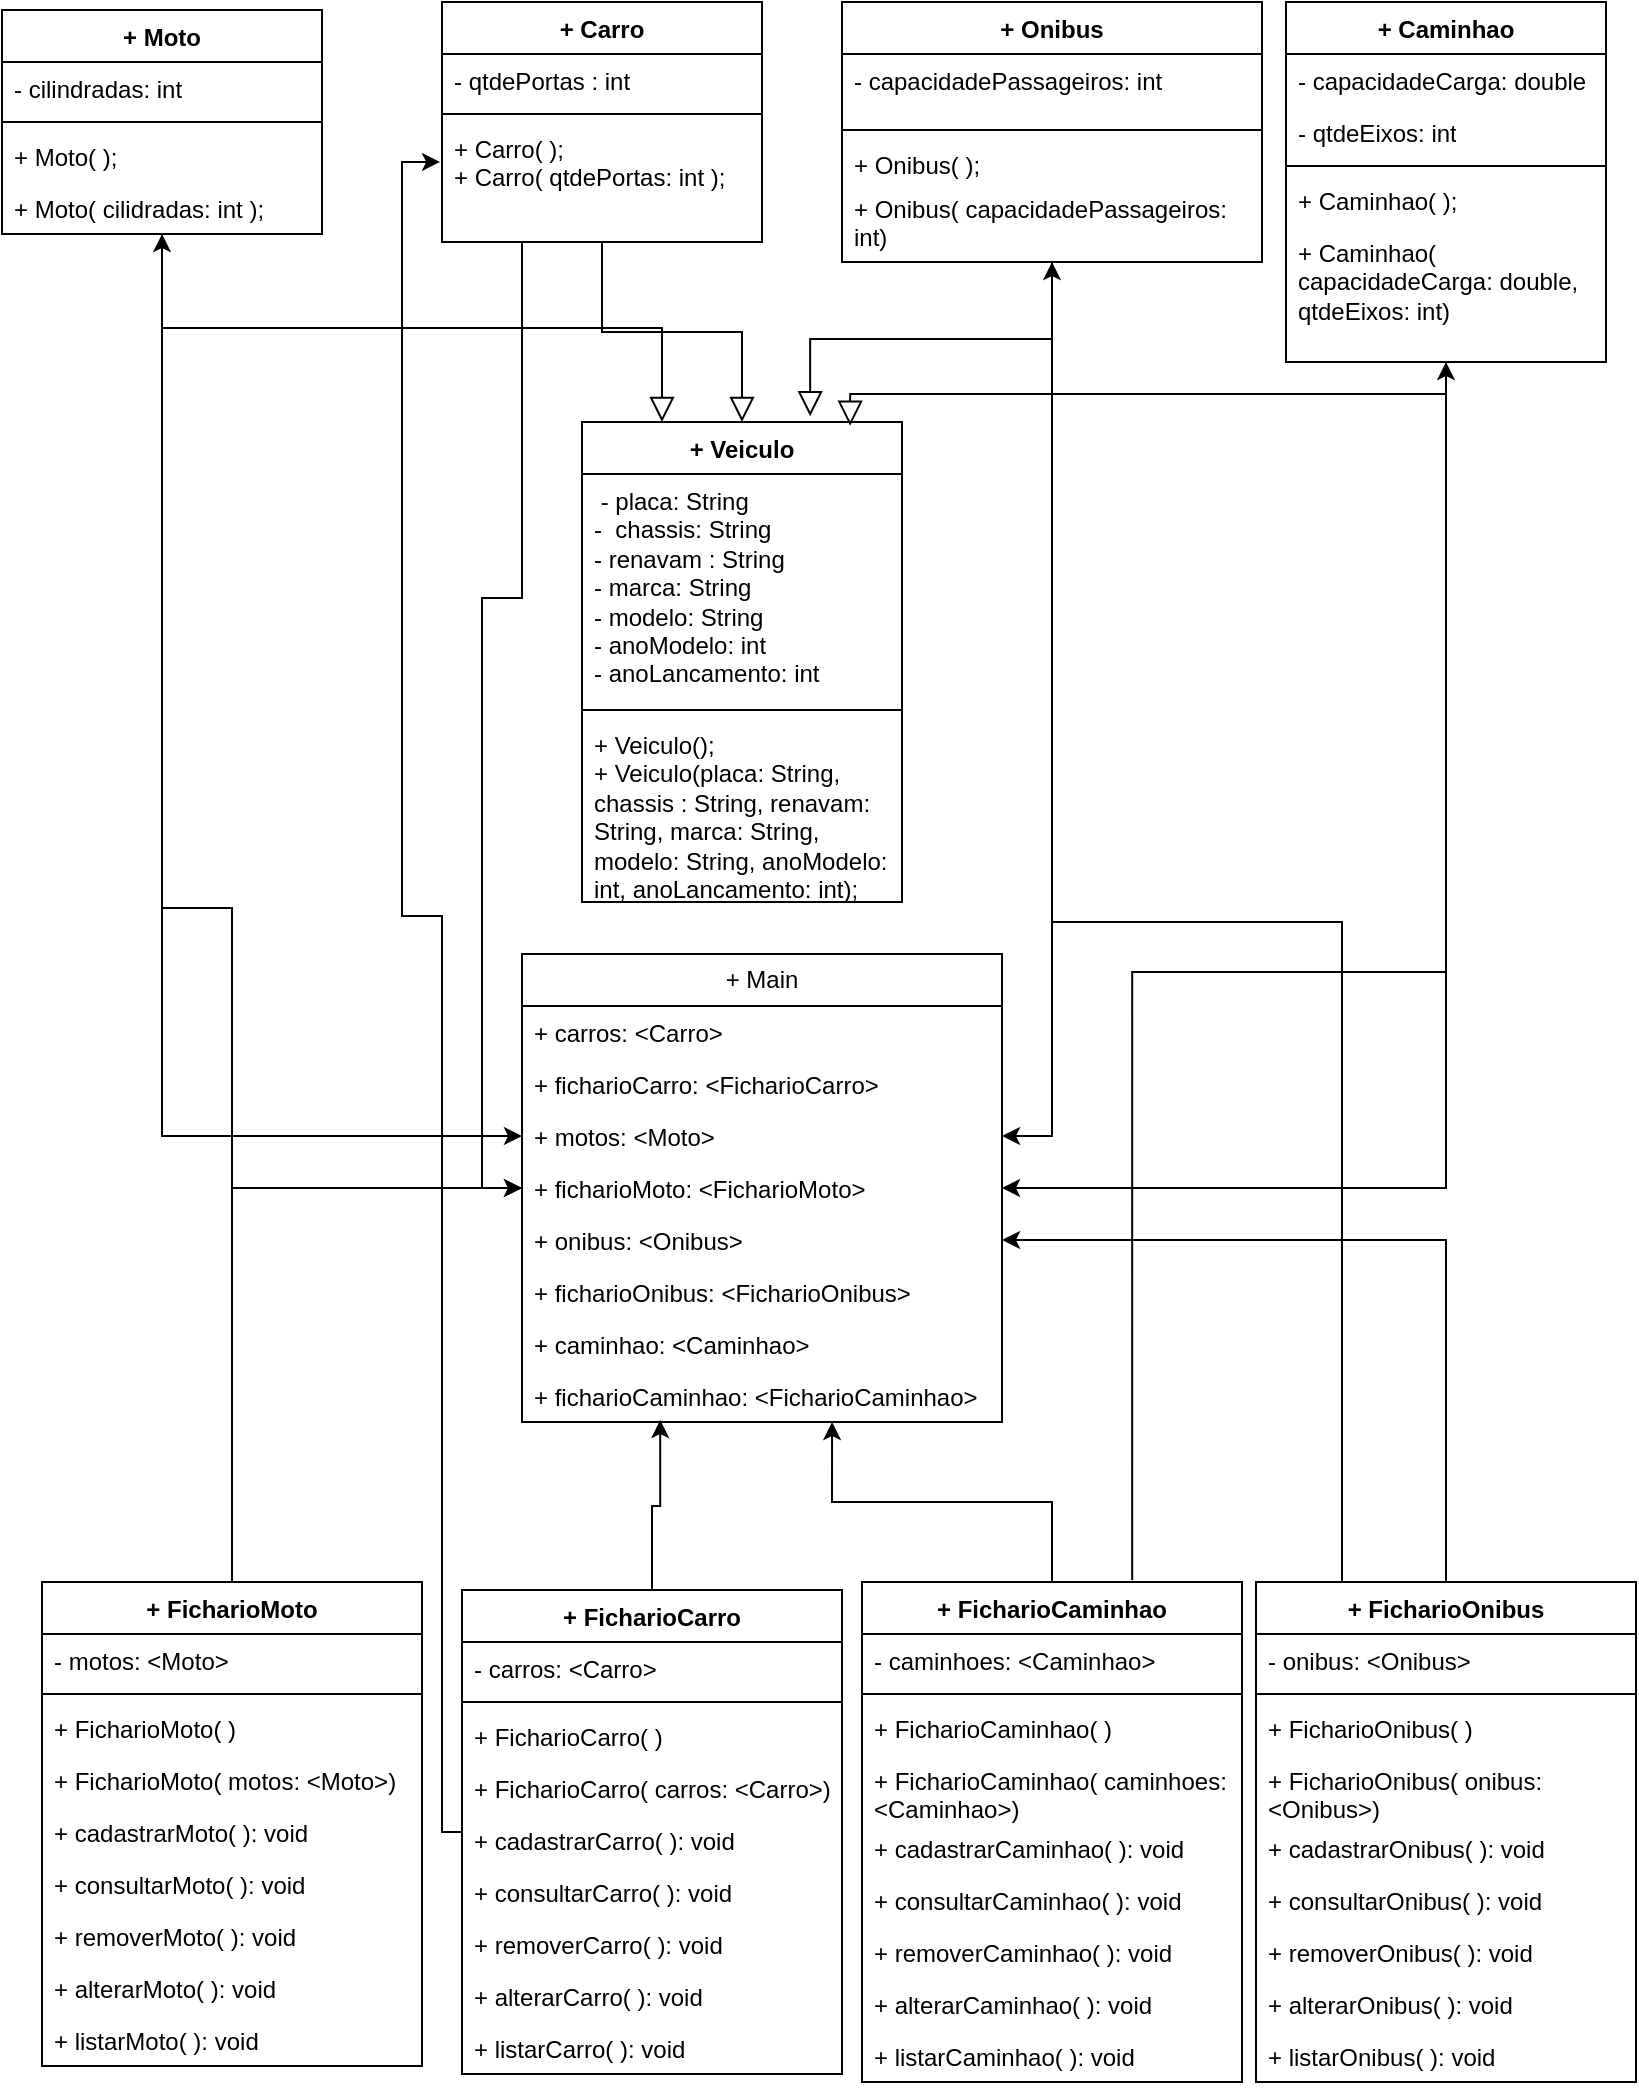 <mxfile version="21.1.8" type="github">
  <diagram name="Página-1" id="GwPQmuWJiRH2xapR3Nuv">
    <mxGraphModel dx="1434" dy="758" grid="1" gridSize="10" guides="1" tooltips="1" connect="1" arrows="1" fold="1" page="1" pageScale="1" pageWidth="827" pageHeight="1169" math="0" shadow="0">
      <root>
        <mxCell id="0" />
        <mxCell id="1" parent="0" />
        <mxCell id="uKTHWtz1a1Ad_0q-KU6e-1" value="+ Veiculo&lt;br&gt;" style="swimlane;fontStyle=1;align=center;verticalAlign=top;childLayout=stackLayout;horizontal=1;startSize=26;horizontalStack=0;resizeParent=1;resizeParentMax=0;resizeLast=0;collapsible=1;marginBottom=0;whiteSpace=wrap;html=1;" vertex="1" parent="1">
          <mxGeometry x="300" y="210" width="160" height="240" as="geometry" />
        </mxCell>
        <mxCell id="uKTHWtz1a1Ad_0q-KU6e-2" value="&amp;nbsp;- placa: String&lt;br&gt;-&amp;nbsp; chassis: String&lt;br&gt;- renavam : String&lt;br&gt;- marca: String&lt;br&gt;- modelo: String&lt;br&gt;- anoModelo: int&lt;br&gt;- anoLancamento: int" style="text;strokeColor=none;fillColor=none;align=left;verticalAlign=top;spacingLeft=4;spacingRight=4;overflow=hidden;rotatable=0;points=[[0,0.5],[1,0.5]];portConstraint=eastwest;whiteSpace=wrap;html=1;" vertex="1" parent="uKTHWtz1a1Ad_0q-KU6e-1">
          <mxGeometry y="26" width="160" height="114" as="geometry" />
        </mxCell>
        <mxCell id="uKTHWtz1a1Ad_0q-KU6e-3" value="" style="line;strokeWidth=1;fillColor=none;align=left;verticalAlign=middle;spacingTop=-1;spacingLeft=3;spacingRight=3;rotatable=0;labelPosition=right;points=[];portConstraint=eastwest;strokeColor=inherit;" vertex="1" parent="uKTHWtz1a1Ad_0q-KU6e-1">
          <mxGeometry y="140" width="160" height="8" as="geometry" />
        </mxCell>
        <mxCell id="uKTHWtz1a1Ad_0q-KU6e-4" value="+ Veiculo();&lt;br&gt;+ Veiculo(placa: String, chassis : String, renavam: String, marca: String,&lt;br&gt;modelo: String, anoModelo: int, anoLancamento: int);" style="text;strokeColor=none;fillColor=none;align=left;verticalAlign=top;spacingLeft=4;spacingRight=4;overflow=hidden;rotatable=0;points=[[0,0.5],[1,0.5]];portConstraint=eastwest;whiteSpace=wrap;html=1;" vertex="1" parent="uKTHWtz1a1Ad_0q-KU6e-1">
          <mxGeometry y="148" width="160" height="92" as="geometry" />
        </mxCell>
        <mxCell id="uKTHWtz1a1Ad_0q-KU6e-129" style="edgeStyle=orthogonalEdgeStyle;rounded=0;orthogonalLoop=1;jettySize=auto;html=1;" edge="1" parent="1" source="uKTHWtz1a1Ad_0q-KU6e-5" target="uKTHWtz1a1Ad_0q-KU6e-91">
          <mxGeometry relative="1" as="geometry">
            <Array as="points">
              <mxPoint x="270" y="298" />
              <mxPoint x="250" y="298" />
              <mxPoint x="250" y="593" />
            </Array>
          </mxGeometry>
        </mxCell>
        <mxCell id="uKTHWtz1a1Ad_0q-KU6e-5" value="+ Carro&lt;br&gt;" style="swimlane;fontStyle=1;align=center;verticalAlign=top;childLayout=stackLayout;horizontal=1;startSize=26;horizontalStack=0;resizeParent=1;resizeParentMax=0;resizeLast=0;collapsible=1;marginBottom=0;whiteSpace=wrap;html=1;" vertex="1" parent="1">
          <mxGeometry x="230" width="160" height="120" as="geometry" />
        </mxCell>
        <mxCell id="uKTHWtz1a1Ad_0q-KU6e-9" value="- qtdePortas : int" style="text;strokeColor=none;fillColor=none;align=left;verticalAlign=top;spacingLeft=4;spacingRight=4;overflow=hidden;rotatable=0;points=[[0,0.5],[1,0.5]];portConstraint=eastwest;whiteSpace=wrap;html=1;" vertex="1" parent="uKTHWtz1a1Ad_0q-KU6e-5">
          <mxGeometry y="26" width="160" height="26" as="geometry" />
        </mxCell>
        <mxCell id="uKTHWtz1a1Ad_0q-KU6e-7" value="" style="line;strokeWidth=1;fillColor=none;align=left;verticalAlign=middle;spacingTop=-1;spacingLeft=3;spacingRight=3;rotatable=0;labelPosition=right;points=[];portConstraint=eastwest;strokeColor=inherit;" vertex="1" parent="uKTHWtz1a1Ad_0q-KU6e-5">
          <mxGeometry y="52" width="160" height="8" as="geometry" />
        </mxCell>
        <mxCell id="uKTHWtz1a1Ad_0q-KU6e-8" value="+ Carro( );&lt;br&gt;+ Carro( qtdePortas: int );" style="text;strokeColor=none;fillColor=none;align=left;verticalAlign=top;spacingLeft=4;spacingRight=4;overflow=hidden;rotatable=0;points=[[0,0.5],[1,0.5]];portConstraint=eastwest;whiteSpace=wrap;html=1;" vertex="1" parent="uKTHWtz1a1Ad_0q-KU6e-5">
          <mxGeometry y="60" width="160" height="60" as="geometry" />
        </mxCell>
        <mxCell id="uKTHWtz1a1Ad_0q-KU6e-128" style="edgeStyle=orthogonalEdgeStyle;rounded=0;orthogonalLoop=1;jettySize=auto;html=1;entryX=0;entryY=0.5;entryDx=0;entryDy=0;" edge="1" parent="1" source="uKTHWtz1a1Ad_0q-KU6e-11" target="uKTHWtz1a1Ad_0q-KU6e-93">
          <mxGeometry relative="1" as="geometry" />
        </mxCell>
        <mxCell id="uKTHWtz1a1Ad_0q-KU6e-11" value="+ Moto" style="swimlane;fontStyle=1;align=center;verticalAlign=top;childLayout=stackLayout;horizontal=1;startSize=26;horizontalStack=0;resizeParent=1;resizeParentMax=0;resizeLast=0;collapsible=1;marginBottom=0;whiteSpace=wrap;html=1;" vertex="1" parent="1">
          <mxGeometry x="10" y="4" width="160" height="112" as="geometry" />
        </mxCell>
        <mxCell id="uKTHWtz1a1Ad_0q-KU6e-12" value="- cilindradas: int" style="text;strokeColor=none;fillColor=none;align=left;verticalAlign=top;spacingLeft=4;spacingRight=4;overflow=hidden;rotatable=0;points=[[0,0.5],[1,0.5]];portConstraint=eastwest;whiteSpace=wrap;html=1;" vertex="1" parent="uKTHWtz1a1Ad_0q-KU6e-11">
          <mxGeometry y="26" width="160" height="26" as="geometry" />
        </mxCell>
        <mxCell id="uKTHWtz1a1Ad_0q-KU6e-13" value="" style="line;strokeWidth=1;fillColor=none;align=left;verticalAlign=middle;spacingTop=-1;spacingLeft=3;spacingRight=3;rotatable=0;labelPosition=right;points=[];portConstraint=eastwest;strokeColor=inherit;" vertex="1" parent="uKTHWtz1a1Ad_0q-KU6e-11">
          <mxGeometry y="52" width="160" height="8" as="geometry" />
        </mxCell>
        <mxCell id="uKTHWtz1a1Ad_0q-KU6e-14" value="+ Moto( );" style="text;strokeColor=none;fillColor=none;align=left;verticalAlign=top;spacingLeft=4;spacingRight=4;overflow=hidden;rotatable=0;points=[[0,0.5],[1,0.5]];portConstraint=eastwest;whiteSpace=wrap;html=1;" vertex="1" parent="uKTHWtz1a1Ad_0q-KU6e-11">
          <mxGeometry y="60" width="160" height="26" as="geometry" />
        </mxCell>
        <mxCell id="uKTHWtz1a1Ad_0q-KU6e-15" value="+ Moto( cilidradas: int );" style="text;strokeColor=none;fillColor=none;align=left;verticalAlign=top;spacingLeft=4;spacingRight=4;overflow=hidden;rotatable=0;points=[[0,0.5],[1,0.5]];portConstraint=eastwest;whiteSpace=wrap;html=1;" vertex="1" parent="uKTHWtz1a1Ad_0q-KU6e-11">
          <mxGeometry y="86" width="160" height="26" as="geometry" />
        </mxCell>
        <mxCell id="uKTHWtz1a1Ad_0q-KU6e-131" style="edgeStyle=orthogonalEdgeStyle;rounded=0;orthogonalLoop=1;jettySize=auto;html=1;entryX=1;entryY=0.5;entryDx=0;entryDy=0;" edge="1" parent="1" source="uKTHWtz1a1Ad_0q-KU6e-16" target="uKTHWtz1a1Ad_0q-KU6e-99">
          <mxGeometry relative="1" as="geometry">
            <mxPoint x="710" y="580" as="targetPoint" />
          </mxGeometry>
        </mxCell>
        <mxCell id="uKTHWtz1a1Ad_0q-KU6e-16" value="+ Caminhao&lt;br&gt;" style="swimlane;fontStyle=1;align=center;verticalAlign=top;childLayout=stackLayout;horizontal=1;startSize=26;horizontalStack=0;resizeParent=1;resizeParentMax=0;resizeLast=0;collapsible=1;marginBottom=0;whiteSpace=wrap;html=1;" vertex="1" parent="1">
          <mxGeometry x="652" width="160" height="180" as="geometry" />
        </mxCell>
        <mxCell id="uKTHWtz1a1Ad_0q-KU6e-17" value="- capacidadeCarga: double" style="text;strokeColor=none;fillColor=none;align=left;verticalAlign=top;spacingLeft=4;spacingRight=4;overflow=hidden;rotatable=0;points=[[0,0.5],[1,0.5]];portConstraint=eastwest;whiteSpace=wrap;html=1;" vertex="1" parent="uKTHWtz1a1Ad_0q-KU6e-16">
          <mxGeometry y="26" width="160" height="26" as="geometry" />
        </mxCell>
        <mxCell id="uKTHWtz1a1Ad_0q-KU6e-20" value="- qtdeEixos: int" style="text;strokeColor=none;fillColor=none;align=left;verticalAlign=top;spacingLeft=4;spacingRight=4;overflow=hidden;rotatable=0;points=[[0,0.5],[1,0.5]];portConstraint=eastwest;whiteSpace=wrap;html=1;" vertex="1" parent="uKTHWtz1a1Ad_0q-KU6e-16">
          <mxGeometry y="52" width="160" height="26" as="geometry" />
        </mxCell>
        <mxCell id="uKTHWtz1a1Ad_0q-KU6e-18" value="" style="line;strokeWidth=1;fillColor=none;align=left;verticalAlign=middle;spacingTop=-1;spacingLeft=3;spacingRight=3;rotatable=0;labelPosition=right;points=[];portConstraint=eastwest;strokeColor=inherit;" vertex="1" parent="uKTHWtz1a1Ad_0q-KU6e-16">
          <mxGeometry y="78" width="160" height="8" as="geometry" />
        </mxCell>
        <mxCell id="uKTHWtz1a1Ad_0q-KU6e-19" value="+ Caminhao( );" style="text;strokeColor=none;fillColor=none;align=left;verticalAlign=top;spacingLeft=4;spacingRight=4;overflow=hidden;rotatable=0;points=[[0,0.5],[1,0.5]];portConstraint=eastwest;whiteSpace=wrap;html=1;" vertex="1" parent="uKTHWtz1a1Ad_0q-KU6e-16">
          <mxGeometry y="86" width="160" height="26" as="geometry" />
        </mxCell>
        <mxCell id="uKTHWtz1a1Ad_0q-KU6e-32" value="+ Caminhao( capacidadeCarga: double, qtdeEixos: int)" style="text;strokeColor=none;fillColor=none;align=left;verticalAlign=top;spacingLeft=4;spacingRight=4;overflow=hidden;rotatable=0;points=[[0,0.5],[1,0.5]];portConstraint=eastwest;whiteSpace=wrap;html=1;" vertex="1" parent="uKTHWtz1a1Ad_0q-KU6e-16">
          <mxGeometry y="112" width="160" height="68" as="geometry" />
        </mxCell>
        <mxCell id="uKTHWtz1a1Ad_0q-KU6e-21" value="" style="endArrow=block;endSize=10;endFill=0;shadow=0;strokeWidth=1;rounded=0;edgeStyle=elbowEdgeStyle;elbow=vertical;" edge="1" parent="1" source="uKTHWtz1a1Ad_0q-KU6e-5" target="uKTHWtz1a1Ad_0q-KU6e-1">
          <mxGeometry width="160" relative="1" as="geometry">
            <mxPoint x="270" y="150" as="sourcePoint" />
            <mxPoint x="400" y="270" as="targetPoint" />
          </mxGeometry>
        </mxCell>
        <mxCell id="uKTHWtz1a1Ad_0q-KU6e-130" style="edgeStyle=orthogonalEdgeStyle;rounded=0;orthogonalLoop=1;jettySize=auto;html=1;" edge="1" parent="1" source="uKTHWtz1a1Ad_0q-KU6e-28" target="uKTHWtz1a1Ad_0q-KU6e-93">
          <mxGeometry relative="1" as="geometry">
            <mxPoint x="535" y="570" as="targetPoint" />
          </mxGeometry>
        </mxCell>
        <mxCell id="uKTHWtz1a1Ad_0q-KU6e-28" value="+ Onibus&lt;br&gt;" style="swimlane;fontStyle=1;align=center;verticalAlign=top;childLayout=stackLayout;horizontal=1;startSize=26;horizontalStack=0;resizeParent=1;resizeParentMax=0;resizeLast=0;collapsible=1;marginBottom=0;whiteSpace=wrap;html=1;" vertex="1" parent="1">
          <mxGeometry x="430" width="210" height="130" as="geometry" />
        </mxCell>
        <mxCell id="uKTHWtz1a1Ad_0q-KU6e-29" value="- capacidadePassageiros: int" style="text;strokeColor=none;fillColor=none;align=left;verticalAlign=top;spacingLeft=4;spacingRight=4;overflow=hidden;rotatable=0;points=[[0,0.5],[1,0.5]];portConstraint=eastwest;whiteSpace=wrap;html=1;" vertex="1" parent="uKTHWtz1a1Ad_0q-KU6e-28">
          <mxGeometry y="26" width="210" height="34" as="geometry" />
        </mxCell>
        <mxCell id="uKTHWtz1a1Ad_0q-KU6e-30" value="" style="line;strokeWidth=1;fillColor=none;align=left;verticalAlign=middle;spacingTop=-1;spacingLeft=3;spacingRight=3;rotatable=0;labelPosition=right;points=[];portConstraint=eastwest;strokeColor=inherit;" vertex="1" parent="uKTHWtz1a1Ad_0q-KU6e-28">
          <mxGeometry y="60" width="210" height="8" as="geometry" />
        </mxCell>
        <mxCell id="uKTHWtz1a1Ad_0q-KU6e-31" value="+ Onibus( );" style="text;strokeColor=none;fillColor=none;align=left;verticalAlign=top;spacingLeft=4;spacingRight=4;overflow=hidden;rotatable=0;points=[[0,0.5],[1,0.5]];portConstraint=eastwest;whiteSpace=wrap;html=1;" vertex="1" parent="uKTHWtz1a1Ad_0q-KU6e-28">
          <mxGeometry y="68" width="210" height="22" as="geometry" />
        </mxCell>
        <mxCell id="uKTHWtz1a1Ad_0q-KU6e-34" value="+ Onibus( capacidadePassageiros: int)" style="text;strokeColor=none;fillColor=none;align=left;verticalAlign=top;spacingLeft=4;spacingRight=4;overflow=hidden;rotatable=0;points=[[0,0.5],[1,0.5]];portConstraint=eastwest;whiteSpace=wrap;html=1;" vertex="1" parent="uKTHWtz1a1Ad_0q-KU6e-28">
          <mxGeometry y="90" width="210" height="40" as="geometry" />
        </mxCell>
        <mxCell id="uKTHWtz1a1Ad_0q-KU6e-120" style="edgeStyle=orthogonalEdgeStyle;rounded=0;orthogonalLoop=1;jettySize=auto;html=1;entryX=-0.006;entryY=0.333;entryDx=0;entryDy=0;entryPerimeter=0;" edge="1" parent="1" source="uKTHWtz1a1Ad_0q-KU6e-35" target="uKTHWtz1a1Ad_0q-KU6e-8">
          <mxGeometry relative="1" as="geometry">
            <mxPoint x="200" y="80" as="targetPoint" />
            <Array as="points">
              <mxPoint x="230" y="915" />
              <mxPoint x="230" y="457" />
              <mxPoint x="210" y="457" />
              <mxPoint x="210" y="80" />
            </Array>
          </mxGeometry>
        </mxCell>
        <mxCell id="uKTHWtz1a1Ad_0q-KU6e-124" style="edgeStyle=orthogonalEdgeStyle;rounded=0;orthogonalLoop=1;jettySize=auto;html=1;entryX=0.288;entryY=0.962;entryDx=0;entryDy=0;entryPerimeter=0;" edge="1" parent="1" source="uKTHWtz1a1Ad_0q-KU6e-35" target="uKTHWtz1a1Ad_0q-KU6e-97">
          <mxGeometry relative="1" as="geometry" />
        </mxCell>
        <mxCell id="uKTHWtz1a1Ad_0q-KU6e-35" value="+ FicharioCarro" style="swimlane;fontStyle=1;align=center;verticalAlign=top;childLayout=stackLayout;horizontal=1;startSize=26;horizontalStack=0;resizeParent=1;resizeParentMax=0;resizeLast=0;collapsible=1;marginBottom=0;whiteSpace=wrap;html=1;" vertex="1" parent="1">
          <mxGeometry x="240" y="794" width="190" height="242" as="geometry">
            <mxRectangle x="530" width="130" height="30" as="alternateBounds" />
          </mxGeometry>
        </mxCell>
        <mxCell id="uKTHWtz1a1Ad_0q-KU6e-36" value="- carros: &amp;lt;Carro&amp;gt;&lt;br&gt;" style="text;strokeColor=none;fillColor=none;align=left;verticalAlign=top;spacingLeft=4;spacingRight=4;overflow=hidden;rotatable=0;points=[[0,0.5],[1,0.5]];portConstraint=eastwest;whiteSpace=wrap;html=1;" vertex="1" parent="uKTHWtz1a1Ad_0q-KU6e-35">
          <mxGeometry y="26" width="190" height="26" as="geometry" />
        </mxCell>
        <mxCell id="uKTHWtz1a1Ad_0q-KU6e-37" value="" style="line;strokeWidth=1;fillColor=none;align=left;verticalAlign=middle;spacingTop=-1;spacingLeft=3;spacingRight=3;rotatable=0;labelPosition=right;points=[];portConstraint=eastwest;strokeColor=inherit;" vertex="1" parent="uKTHWtz1a1Ad_0q-KU6e-35">
          <mxGeometry y="52" width="190" height="8" as="geometry" />
        </mxCell>
        <mxCell id="uKTHWtz1a1Ad_0q-KU6e-38" value="+ FicharioCarro( )" style="text;strokeColor=none;fillColor=none;align=left;verticalAlign=top;spacingLeft=4;spacingRight=4;overflow=hidden;rotatable=0;points=[[0,0.5],[1,0.5]];portConstraint=eastwest;whiteSpace=wrap;html=1;" vertex="1" parent="uKTHWtz1a1Ad_0q-KU6e-35">
          <mxGeometry y="60" width="190" height="26" as="geometry" />
        </mxCell>
        <mxCell id="uKTHWtz1a1Ad_0q-KU6e-40" value="+ FicharioCarro( carros: &amp;lt;Carro&amp;gt;)" style="text;strokeColor=none;fillColor=none;align=left;verticalAlign=top;spacingLeft=4;spacingRight=4;overflow=hidden;rotatable=0;points=[[0,0.5],[1,0.5]];portConstraint=eastwest;whiteSpace=wrap;html=1;" vertex="1" parent="uKTHWtz1a1Ad_0q-KU6e-35">
          <mxGeometry y="86" width="190" height="26" as="geometry" />
        </mxCell>
        <mxCell id="uKTHWtz1a1Ad_0q-KU6e-42" value="+ cadastrarCarro( ): void" style="text;strokeColor=none;fillColor=none;align=left;verticalAlign=top;spacingLeft=4;spacingRight=4;overflow=hidden;rotatable=0;points=[[0,0.5],[1,0.5]];portConstraint=eastwest;whiteSpace=wrap;html=1;" vertex="1" parent="uKTHWtz1a1Ad_0q-KU6e-35">
          <mxGeometry y="112" width="190" height="26" as="geometry" />
        </mxCell>
        <mxCell id="uKTHWtz1a1Ad_0q-KU6e-43" value="+ consultarCarro( ): void" style="text;strokeColor=none;fillColor=none;align=left;verticalAlign=top;spacingLeft=4;spacingRight=4;overflow=hidden;rotatable=0;points=[[0,0.5],[1,0.5]];portConstraint=eastwest;whiteSpace=wrap;html=1;" vertex="1" parent="uKTHWtz1a1Ad_0q-KU6e-35">
          <mxGeometry y="138" width="190" height="26" as="geometry" />
        </mxCell>
        <mxCell id="uKTHWtz1a1Ad_0q-KU6e-46" value="+ removerCarro( ): void" style="text;strokeColor=none;fillColor=none;align=left;verticalAlign=top;spacingLeft=4;spacingRight=4;overflow=hidden;rotatable=0;points=[[0,0.5],[1,0.5]];portConstraint=eastwest;whiteSpace=wrap;html=1;" vertex="1" parent="uKTHWtz1a1Ad_0q-KU6e-35">
          <mxGeometry y="164" width="190" height="26" as="geometry" />
        </mxCell>
        <mxCell id="uKTHWtz1a1Ad_0q-KU6e-45" value="+ alterarCarro( ): void" style="text;strokeColor=none;fillColor=none;align=left;verticalAlign=top;spacingLeft=4;spacingRight=4;overflow=hidden;rotatable=0;points=[[0,0.5],[1,0.5]];portConstraint=eastwest;whiteSpace=wrap;html=1;" vertex="1" parent="uKTHWtz1a1Ad_0q-KU6e-35">
          <mxGeometry y="190" width="190" height="26" as="geometry" />
        </mxCell>
        <mxCell id="uKTHWtz1a1Ad_0q-KU6e-44" value="+ listarCarro( ): void" style="text;strokeColor=none;fillColor=none;align=left;verticalAlign=top;spacingLeft=4;spacingRight=4;overflow=hidden;rotatable=0;points=[[0,0.5],[1,0.5]];portConstraint=eastwest;whiteSpace=wrap;html=1;" vertex="1" parent="uKTHWtz1a1Ad_0q-KU6e-35">
          <mxGeometry y="216" width="190" height="26" as="geometry" />
        </mxCell>
        <mxCell id="uKTHWtz1a1Ad_0q-KU6e-116" style="edgeStyle=orthogonalEdgeStyle;rounded=0;orthogonalLoop=1;jettySize=auto;html=1;" edge="1" parent="1" source="uKTHWtz1a1Ad_0q-KU6e-53" target="uKTHWtz1a1Ad_0q-KU6e-11">
          <mxGeometry relative="1" as="geometry" />
        </mxCell>
        <mxCell id="uKTHWtz1a1Ad_0q-KU6e-127" style="edgeStyle=orthogonalEdgeStyle;rounded=0;orthogonalLoop=1;jettySize=auto;html=1;entryX=0;entryY=0.5;entryDx=0;entryDy=0;" edge="1" parent="1" source="uKTHWtz1a1Ad_0q-KU6e-53" target="uKTHWtz1a1Ad_0q-KU6e-99">
          <mxGeometry relative="1" as="geometry" />
        </mxCell>
        <mxCell id="uKTHWtz1a1Ad_0q-KU6e-53" value="+ FicharioMoto" style="swimlane;fontStyle=1;align=center;verticalAlign=top;childLayout=stackLayout;horizontal=1;startSize=26;horizontalStack=0;resizeParent=1;resizeParentMax=0;resizeLast=0;collapsible=1;marginBottom=0;whiteSpace=wrap;html=1;" vertex="1" parent="1">
          <mxGeometry x="30" y="790" width="190" height="242" as="geometry" />
        </mxCell>
        <mxCell id="uKTHWtz1a1Ad_0q-KU6e-54" value="- motos: &amp;lt;Moto&amp;gt;" style="text;strokeColor=none;fillColor=none;align=left;verticalAlign=top;spacingLeft=4;spacingRight=4;overflow=hidden;rotatable=0;points=[[0,0.5],[1,0.5]];portConstraint=eastwest;whiteSpace=wrap;html=1;" vertex="1" parent="uKTHWtz1a1Ad_0q-KU6e-53">
          <mxGeometry y="26" width="190" height="26" as="geometry" />
        </mxCell>
        <mxCell id="uKTHWtz1a1Ad_0q-KU6e-55" value="" style="line;strokeWidth=1;fillColor=none;align=left;verticalAlign=middle;spacingTop=-1;spacingLeft=3;spacingRight=3;rotatable=0;labelPosition=right;points=[];portConstraint=eastwest;strokeColor=inherit;" vertex="1" parent="uKTHWtz1a1Ad_0q-KU6e-53">
          <mxGeometry y="52" width="190" height="8" as="geometry" />
        </mxCell>
        <mxCell id="uKTHWtz1a1Ad_0q-KU6e-56" value="+ FicharioMoto( )" style="text;strokeColor=none;fillColor=none;align=left;verticalAlign=top;spacingLeft=4;spacingRight=4;overflow=hidden;rotatable=0;points=[[0,0.5],[1,0.5]];portConstraint=eastwest;whiteSpace=wrap;html=1;" vertex="1" parent="uKTHWtz1a1Ad_0q-KU6e-53">
          <mxGeometry y="60" width="190" height="26" as="geometry" />
        </mxCell>
        <mxCell id="uKTHWtz1a1Ad_0q-KU6e-57" value="+ FicharioMoto( motos: &amp;lt;Moto&amp;gt;)" style="text;strokeColor=none;fillColor=none;align=left;verticalAlign=top;spacingLeft=4;spacingRight=4;overflow=hidden;rotatable=0;points=[[0,0.5],[1,0.5]];portConstraint=eastwest;whiteSpace=wrap;html=1;" vertex="1" parent="uKTHWtz1a1Ad_0q-KU6e-53">
          <mxGeometry y="86" width="190" height="26" as="geometry" />
        </mxCell>
        <mxCell id="uKTHWtz1a1Ad_0q-KU6e-58" value="+ cadastrarMoto( ): void" style="text;strokeColor=none;fillColor=none;align=left;verticalAlign=top;spacingLeft=4;spacingRight=4;overflow=hidden;rotatable=0;points=[[0,0.5],[1,0.5]];portConstraint=eastwest;whiteSpace=wrap;html=1;" vertex="1" parent="uKTHWtz1a1Ad_0q-KU6e-53">
          <mxGeometry y="112" width="190" height="26" as="geometry" />
        </mxCell>
        <mxCell id="uKTHWtz1a1Ad_0q-KU6e-59" value="+ consultarMoto( ): void" style="text;strokeColor=none;fillColor=none;align=left;verticalAlign=top;spacingLeft=4;spacingRight=4;overflow=hidden;rotatable=0;points=[[0,0.5],[1,0.5]];portConstraint=eastwest;whiteSpace=wrap;html=1;" vertex="1" parent="uKTHWtz1a1Ad_0q-KU6e-53">
          <mxGeometry y="138" width="190" height="26" as="geometry" />
        </mxCell>
        <mxCell id="uKTHWtz1a1Ad_0q-KU6e-60" value="+ removerMoto( ): void" style="text;strokeColor=none;fillColor=none;align=left;verticalAlign=top;spacingLeft=4;spacingRight=4;overflow=hidden;rotatable=0;points=[[0,0.5],[1,0.5]];portConstraint=eastwest;whiteSpace=wrap;html=1;" vertex="1" parent="uKTHWtz1a1Ad_0q-KU6e-53">
          <mxGeometry y="164" width="190" height="26" as="geometry" />
        </mxCell>
        <mxCell id="uKTHWtz1a1Ad_0q-KU6e-61" value="+ alterarMoto( ): void" style="text;strokeColor=none;fillColor=none;align=left;verticalAlign=top;spacingLeft=4;spacingRight=4;overflow=hidden;rotatable=0;points=[[0,0.5],[1,0.5]];portConstraint=eastwest;whiteSpace=wrap;html=1;" vertex="1" parent="uKTHWtz1a1Ad_0q-KU6e-53">
          <mxGeometry y="190" width="190" height="26" as="geometry" />
        </mxCell>
        <mxCell id="uKTHWtz1a1Ad_0q-KU6e-62" value="+ listarMoto( ): void" style="text;strokeColor=none;fillColor=none;align=left;verticalAlign=top;spacingLeft=4;spacingRight=4;overflow=hidden;rotatable=0;points=[[0,0.5],[1,0.5]];portConstraint=eastwest;whiteSpace=wrap;html=1;" vertex="1" parent="uKTHWtz1a1Ad_0q-KU6e-53">
          <mxGeometry y="216" width="190" height="26" as="geometry" />
        </mxCell>
        <mxCell id="uKTHWtz1a1Ad_0q-KU6e-121" style="edgeStyle=orthogonalEdgeStyle;rounded=0;orthogonalLoop=1;jettySize=auto;html=1;exitX=0.711;exitY=-0.004;exitDx=0;exitDy=0;exitPerimeter=0;" edge="1" parent="1" source="uKTHWtz1a1Ad_0q-KU6e-63" target="uKTHWtz1a1Ad_0q-KU6e-16">
          <mxGeometry relative="1" as="geometry">
            <mxPoint x="560" y="140" as="targetPoint" />
          </mxGeometry>
        </mxCell>
        <mxCell id="uKTHWtz1a1Ad_0q-KU6e-125" style="edgeStyle=orthogonalEdgeStyle;rounded=0;orthogonalLoop=1;jettySize=auto;html=1;entryX=0.646;entryY=1;entryDx=0;entryDy=0;entryPerimeter=0;" edge="1" parent="1" source="uKTHWtz1a1Ad_0q-KU6e-63" target="uKTHWtz1a1Ad_0q-KU6e-97">
          <mxGeometry relative="1" as="geometry" />
        </mxCell>
        <mxCell id="uKTHWtz1a1Ad_0q-KU6e-63" value="+ FicharioCaminhao" style="swimlane;fontStyle=1;align=center;verticalAlign=top;childLayout=stackLayout;horizontal=1;startSize=26;horizontalStack=0;resizeParent=1;resizeParentMax=0;resizeLast=0;collapsible=1;marginBottom=0;whiteSpace=wrap;html=1;" vertex="1" parent="1">
          <mxGeometry x="440" y="790" width="190" height="250" as="geometry" />
        </mxCell>
        <mxCell id="uKTHWtz1a1Ad_0q-KU6e-64" value="- caminhoes: &amp;lt;Caminhao&amp;gt;" style="text;strokeColor=none;fillColor=none;align=left;verticalAlign=top;spacingLeft=4;spacingRight=4;overflow=hidden;rotatable=0;points=[[0,0.5],[1,0.5]];portConstraint=eastwest;whiteSpace=wrap;html=1;" vertex="1" parent="uKTHWtz1a1Ad_0q-KU6e-63">
          <mxGeometry y="26" width="190" height="26" as="geometry" />
        </mxCell>
        <mxCell id="uKTHWtz1a1Ad_0q-KU6e-65" value="" style="line;strokeWidth=1;fillColor=none;align=left;verticalAlign=middle;spacingTop=-1;spacingLeft=3;spacingRight=3;rotatable=0;labelPosition=right;points=[];portConstraint=eastwest;strokeColor=inherit;" vertex="1" parent="uKTHWtz1a1Ad_0q-KU6e-63">
          <mxGeometry y="52" width="190" height="8" as="geometry" />
        </mxCell>
        <mxCell id="uKTHWtz1a1Ad_0q-KU6e-66" value="+ FicharioCaminhao( )" style="text;strokeColor=none;fillColor=none;align=left;verticalAlign=top;spacingLeft=4;spacingRight=4;overflow=hidden;rotatable=0;points=[[0,0.5],[1,0.5]];portConstraint=eastwest;whiteSpace=wrap;html=1;" vertex="1" parent="uKTHWtz1a1Ad_0q-KU6e-63">
          <mxGeometry y="60" width="190" height="26" as="geometry" />
        </mxCell>
        <mxCell id="uKTHWtz1a1Ad_0q-KU6e-67" value="+ FicharioCaminhao( caminhoes: &amp;lt;Caminhao&amp;gt;)" style="text;strokeColor=none;fillColor=none;align=left;verticalAlign=top;spacingLeft=4;spacingRight=4;overflow=hidden;rotatable=0;points=[[0,0.5],[1,0.5]];portConstraint=eastwest;whiteSpace=wrap;html=1;" vertex="1" parent="uKTHWtz1a1Ad_0q-KU6e-63">
          <mxGeometry y="86" width="190" height="34" as="geometry" />
        </mxCell>
        <mxCell id="uKTHWtz1a1Ad_0q-KU6e-68" value="+ cadastrarCaminhao( ): void" style="text;strokeColor=none;fillColor=none;align=left;verticalAlign=top;spacingLeft=4;spacingRight=4;overflow=hidden;rotatable=0;points=[[0,0.5],[1,0.5]];portConstraint=eastwest;whiteSpace=wrap;html=1;" vertex="1" parent="uKTHWtz1a1Ad_0q-KU6e-63">
          <mxGeometry y="120" width="190" height="26" as="geometry" />
        </mxCell>
        <mxCell id="uKTHWtz1a1Ad_0q-KU6e-69" value="+ consultarCaminhao( ): void" style="text;strokeColor=none;fillColor=none;align=left;verticalAlign=top;spacingLeft=4;spacingRight=4;overflow=hidden;rotatable=0;points=[[0,0.5],[1,0.5]];portConstraint=eastwest;whiteSpace=wrap;html=1;" vertex="1" parent="uKTHWtz1a1Ad_0q-KU6e-63">
          <mxGeometry y="146" width="190" height="26" as="geometry" />
        </mxCell>
        <mxCell id="uKTHWtz1a1Ad_0q-KU6e-70" value="+ removerCaminhao( ): void" style="text;strokeColor=none;fillColor=none;align=left;verticalAlign=top;spacingLeft=4;spacingRight=4;overflow=hidden;rotatable=0;points=[[0,0.5],[1,0.5]];portConstraint=eastwest;whiteSpace=wrap;html=1;" vertex="1" parent="uKTHWtz1a1Ad_0q-KU6e-63">
          <mxGeometry y="172" width="190" height="26" as="geometry" />
        </mxCell>
        <mxCell id="uKTHWtz1a1Ad_0q-KU6e-71" value="+ alterarCaminhao( ): void" style="text;strokeColor=none;fillColor=none;align=left;verticalAlign=top;spacingLeft=4;spacingRight=4;overflow=hidden;rotatable=0;points=[[0,0.5],[1,0.5]];portConstraint=eastwest;whiteSpace=wrap;html=1;" vertex="1" parent="uKTHWtz1a1Ad_0q-KU6e-63">
          <mxGeometry y="198" width="190" height="26" as="geometry" />
        </mxCell>
        <mxCell id="uKTHWtz1a1Ad_0q-KU6e-72" value="+ listarCaminhao( ): void" style="text;strokeColor=none;fillColor=none;align=left;verticalAlign=top;spacingLeft=4;spacingRight=4;overflow=hidden;rotatable=0;points=[[0,0.5],[1,0.5]];portConstraint=eastwest;whiteSpace=wrap;html=1;" vertex="1" parent="uKTHWtz1a1Ad_0q-KU6e-63">
          <mxGeometry y="224" width="190" height="26" as="geometry" />
        </mxCell>
        <mxCell id="uKTHWtz1a1Ad_0q-KU6e-122" style="edgeStyle=orthogonalEdgeStyle;rounded=0;orthogonalLoop=1;jettySize=auto;html=1;" edge="1" parent="1" source="uKTHWtz1a1Ad_0q-KU6e-73" target="uKTHWtz1a1Ad_0q-KU6e-28">
          <mxGeometry relative="1" as="geometry">
            <mxPoint x="650" y="330" as="targetPoint" />
            <Array as="points">
              <mxPoint x="680" y="460" />
              <mxPoint x="535" y="460" />
            </Array>
          </mxGeometry>
        </mxCell>
        <mxCell id="uKTHWtz1a1Ad_0q-KU6e-126" style="edgeStyle=orthogonalEdgeStyle;rounded=0;orthogonalLoop=1;jettySize=auto;html=1;entryX=1;entryY=0.5;entryDx=0;entryDy=0;" edge="1" parent="1" source="uKTHWtz1a1Ad_0q-KU6e-73" target="uKTHWtz1a1Ad_0q-KU6e-94">
          <mxGeometry relative="1" as="geometry" />
        </mxCell>
        <mxCell id="uKTHWtz1a1Ad_0q-KU6e-73" value="+ FicharioOnibus" style="swimlane;fontStyle=1;align=center;verticalAlign=top;childLayout=stackLayout;horizontal=1;startSize=26;horizontalStack=0;resizeParent=1;resizeParentMax=0;resizeLast=0;collapsible=1;marginBottom=0;whiteSpace=wrap;html=1;" vertex="1" parent="1">
          <mxGeometry x="637" y="790" width="190" height="250" as="geometry" />
        </mxCell>
        <mxCell id="uKTHWtz1a1Ad_0q-KU6e-74" value="- onibus: &amp;lt;Onibus&amp;gt;" style="text;strokeColor=none;fillColor=none;align=left;verticalAlign=top;spacingLeft=4;spacingRight=4;overflow=hidden;rotatable=0;points=[[0,0.5],[1,0.5]];portConstraint=eastwest;whiteSpace=wrap;html=1;" vertex="1" parent="uKTHWtz1a1Ad_0q-KU6e-73">
          <mxGeometry y="26" width="190" height="26" as="geometry" />
        </mxCell>
        <mxCell id="uKTHWtz1a1Ad_0q-KU6e-75" value="" style="line;strokeWidth=1;fillColor=none;align=left;verticalAlign=middle;spacingTop=-1;spacingLeft=3;spacingRight=3;rotatable=0;labelPosition=right;points=[];portConstraint=eastwest;strokeColor=inherit;" vertex="1" parent="uKTHWtz1a1Ad_0q-KU6e-73">
          <mxGeometry y="52" width="190" height="8" as="geometry" />
        </mxCell>
        <mxCell id="uKTHWtz1a1Ad_0q-KU6e-76" value="+ FicharioOnibus( )" style="text;strokeColor=none;fillColor=none;align=left;verticalAlign=top;spacingLeft=4;spacingRight=4;overflow=hidden;rotatable=0;points=[[0,0.5],[1,0.5]];portConstraint=eastwest;whiteSpace=wrap;html=1;" vertex="1" parent="uKTHWtz1a1Ad_0q-KU6e-73">
          <mxGeometry y="60" width="190" height="26" as="geometry" />
        </mxCell>
        <mxCell id="uKTHWtz1a1Ad_0q-KU6e-77" value="+ FicharioOnibus( onibus: &amp;lt;Onibus&amp;gt;)" style="text;strokeColor=none;fillColor=none;align=left;verticalAlign=top;spacingLeft=4;spacingRight=4;overflow=hidden;rotatable=0;points=[[0,0.5],[1,0.5]];portConstraint=eastwest;whiteSpace=wrap;html=1;" vertex="1" parent="uKTHWtz1a1Ad_0q-KU6e-73">
          <mxGeometry y="86" width="190" height="34" as="geometry" />
        </mxCell>
        <mxCell id="uKTHWtz1a1Ad_0q-KU6e-78" value="+ cadastrarOnibus( ): void" style="text;strokeColor=none;fillColor=none;align=left;verticalAlign=top;spacingLeft=4;spacingRight=4;overflow=hidden;rotatable=0;points=[[0,0.5],[1,0.5]];portConstraint=eastwest;whiteSpace=wrap;html=1;" vertex="1" parent="uKTHWtz1a1Ad_0q-KU6e-73">
          <mxGeometry y="120" width="190" height="26" as="geometry" />
        </mxCell>
        <mxCell id="uKTHWtz1a1Ad_0q-KU6e-79" value="+ consultarOnibus( ): void" style="text;strokeColor=none;fillColor=none;align=left;verticalAlign=top;spacingLeft=4;spacingRight=4;overflow=hidden;rotatable=0;points=[[0,0.5],[1,0.5]];portConstraint=eastwest;whiteSpace=wrap;html=1;" vertex="1" parent="uKTHWtz1a1Ad_0q-KU6e-73">
          <mxGeometry y="146" width="190" height="26" as="geometry" />
        </mxCell>
        <mxCell id="uKTHWtz1a1Ad_0q-KU6e-80" value="+ removerOnibus( ): void" style="text;strokeColor=none;fillColor=none;align=left;verticalAlign=top;spacingLeft=4;spacingRight=4;overflow=hidden;rotatable=0;points=[[0,0.5],[1,0.5]];portConstraint=eastwest;whiteSpace=wrap;html=1;" vertex="1" parent="uKTHWtz1a1Ad_0q-KU6e-73">
          <mxGeometry y="172" width="190" height="26" as="geometry" />
        </mxCell>
        <mxCell id="uKTHWtz1a1Ad_0q-KU6e-81" value="+ alterarOnibus( ): void" style="text;strokeColor=none;fillColor=none;align=left;verticalAlign=top;spacingLeft=4;spacingRight=4;overflow=hidden;rotatable=0;points=[[0,0.5],[1,0.5]];portConstraint=eastwest;whiteSpace=wrap;html=1;" vertex="1" parent="uKTHWtz1a1Ad_0q-KU6e-73">
          <mxGeometry y="198" width="190" height="26" as="geometry" />
        </mxCell>
        <mxCell id="uKTHWtz1a1Ad_0q-KU6e-82" value="+ listarOnibus( ): void" style="text;strokeColor=none;fillColor=none;align=left;verticalAlign=top;spacingLeft=4;spacingRight=4;overflow=hidden;rotatable=0;points=[[0,0.5],[1,0.5]];portConstraint=eastwest;whiteSpace=wrap;html=1;" vertex="1" parent="uKTHWtz1a1Ad_0q-KU6e-73">
          <mxGeometry y="224" width="190" height="26" as="geometry" />
        </mxCell>
        <mxCell id="uKTHWtz1a1Ad_0q-KU6e-91" value="+ Main" style="swimlane;fontStyle=0;childLayout=stackLayout;horizontal=1;startSize=26;fillColor=none;horizontalStack=0;resizeParent=1;resizeParentMax=0;resizeLast=0;collapsible=1;marginBottom=0;whiteSpace=wrap;html=1;" vertex="1" parent="1">
          <mxGeometry x="270" y="476" width="240" height="234" as="geometry" />
        </mxCell>
        <mxCell id="uKTHWtz1a1Ad_0q-KU6e-92" value="+ carros: &amp;lt;Carro&amp;gt;" style="text;strokeColor=none;fillColor=none;align=left;verticalAlign=top;spacingLeft=4;spacingRight=4;overflow=hidden;rotatable=0;points=[[0,0.5],[1,0.5]];portConstraint=eastwest;whiteSpace=wrap;html=1;" vertex="1" parent="uKTHWtz1a1Ad_0q-KU6e-91">
          <mxGeometry y="26" width="240" height="26" as="geometry" />
        </mxCell>
        <mxCell id="uKTHWtz1a1Ad_0q-KU6e-98" value="+ ficharioCarro: &amp;lt;FicharioCarro&amp;gt;" style="text;strokeColor=none;fillColor=none;align=left;verticalAlign=top;spacingLeft=4;spacingRight=4;overflow=hidden;rotatable=0;points=[[0,0.5],[1,0.5]];portConstraint=eastwest;whiteSpace=wrap;html=1;" vertex="1" parent="uKTHWtz1a1Ad_0q-KU6e-91">
          <mxGeometry y="52" width="240" height="26" as="geometry" />
        </mxCell>
        <mxCell id="uKTHWtz1a1Ad_0q-KU6e-93" value="+ motos: &amp;lt;Moto&amp;gt;" style="text;strokeColor=none;fillColor=none;align=left;verticalAlign=top;spacingLeft=4;spacingRight=4;overflow=hidden;rotatable=0;points=[[0,0.5],[1,0.5]];portConstraint=eastwest;whiteSpace=wrap;html=1;" vertex="1" parent="uKTHWtz1a1Ad_0q-KU6e-91">
          <mxGeometry y="78" width="240" height="26" as="geometry" />
        </mxCell>
        <mxCell id="uKTHWtz1a1Ad_0q-KU6e-99" value="+ ficharioMoto: &amp;lt;FicharioMoto&amp;gt;" style="text;strokeColor=none;fillColor=none;align=left;verticalAlign=top;spacingLeft=4;spacingRight=4;overflow=hidden;rotatable=0;points=[[0,0.5],[1,0.5]];portConstraint=eastwest;whiteSpace=wrap;html=1;" vertex="1" parent="uKTHWtz1a1Ad_0q-KU6e-91">
          <mxGeometry y="104" width="240" height="26" as="geometry" />
        </mxCell>
        <mxCell id="uKTHWtz1a1Ad_0q-KU6e-94" value="+ onibus: &amp;lt;Onibus&amp;gt;" style="text;strokeColor=none;fillColor=none;align=left;verticalAlign=top;spacingLeft=4;spacingRight=4;overflow=hidden;rotatable=0;points=[[0,0.5],[1,0.5]];portConstraint=eastwest;whiteSpace=wrap;html=1;" vertex="1" parent="uKTHWtz1a1Ad_0q-KU6e-91">
          <mxGeometry y="130" width="240" height="26" as="geometry" />
        </mxCell>
        <mxCell id="uKTHWtz1a1Ad_0q-KU6e-95" value="+ ficharioOnibus: &amp;lt;FicharioOnibus&amp;gt;" style="text;strokeColor=none;fillColor=none;align=left;verticalAlign=top;spacingLeft=4;spacingRight=4;overflow=hidden;rotatable=0;points=[[0,0.5],[1,0.5]];portConstraint=eastwest;whiteSpace=wrap;html=1;" vertex="1" parent="uKTHWtz1a1Ad_0q-KU6e-91">
          <mxGeometry y="156" width="240" height="26" as="geometry" />
        </mxCell>
        <mxCell id="uKTHWtz1a1Ad_0q-KU6e-96" value="+ caminhao: &amp;lt;Caminhao&amp;gt;" style="text;strokeColor=none;fillColor=none;align=left;verticalAlign=top;spacingLeft=4;spacingRight=4;overflow=hidden;rotatable=0;points=[[0,0.5],[1,0.5]];portConstraint=eastwest;whiteSpace=wrap;html=1;" vertex="1" parent="uKTHWtz1a1Ad_0q-KU6e-91">
          <mxGeometry y="182" width="240" height="26" as="geometry" />
        </mxCell>
        <mxCell id="uKTHWtz1a1Ad_0q-KU6e-97" value="+ ficharioCaminhao: &amp;lt;FicharioCaminhao&amp;gt;" style="text;strokeColor=none;fillColor=none;align=left;verticalAlign=top;spacingLeft=4;spacingRight=4;overflow=hidden;rotatable=0;points=[[0,0.5],[1,0.5]];portConstraint=eastwest;whiteSpace=wrap;html=1;" vertex="1" parent="uKTHWtz1a1Ad_0q-KU6e-91">
          <mxGeometry y="208" width="240" height="26" as="geometry" />
        </mxCell>
        <mxCell id="uKTHWtz1a1Ad_0q-KU6e-114" value="" style="endArrow=block;endSize=10;endFill=0;shadow=0;strokeWidth=1;rounded=0;edgeStyle=elbowEdgeStyle;elbow=vertical;entryX=0.713;entryY=-0.012;entryDx=0;entryDy=0;entryPerimeter=0;" edge="1" parent="1" source="uKTHWtz1a1Ad_0q-KU6e-28" target="uKTHWtz1a1Ad_0q-KU6e-1">
          <mxGeometry width="160" relative="1" as="geometry">
            <mxPoint x="340" y="130" as="sourcePoint" />
            <mxPoint x="450" y="180" as="targetPoint" />
          </mxGeometry>
        </mxCell>
        <mxCell id="uKTHWtz1a1Ad_0q-KU6e-115" value="" style="endArrow=block;endSize=10;endFill=0;shadow=0;strokeWidth=1;rounded=0;edgeStyle=elbowEdgeStyle;elbow=vertical;entryX=0.25;entryY=0;entryDx=0;entryDy=0;" edge="1" parent="1" source="uKTHWtz1a1Ad_0q-KU6e-11" target="uKTHWtz1a1Ad_0q-KU6e-1">
          <mxGeometry width="160" relative="1" as="geometry">
            <mxPoint x="350" y="140" as="sourcePoint" />
            <mxPoint x="460" y="190" as="targetPoint" />
          </mxGeometry>
        </mxCell>
        <mxCell id="uKTHWtz1a1Ad_0q-KU6e-119" value="" style="endArrow=block;endSize=10;endFill=0;shadow=0;strokeWidth=1;rounded=0;edgeStyle=elbowEdgeStyle;elbow=vertical;entryX=0.838;entryY=0.008;entryDx=0;entryDy=0;entryPerimeter=0;" edge="1" parent="1" source="uKTHWtz1a1Ad_0q-KU6e-32" target="uKTHWtz1a1Ad_0q-KU6e-1">
          <mxGeometry width="160" relative="1" as="geometry">
            <mxPoint x="360" y="150" as="sourcePoint" />
            <mxPoint x="470" y="200" as="targetPoint" />
          </mxGeometry>
        </mxCell>
      </root>
    </mxGraphModel>
  </diagram>
</mxfile>
